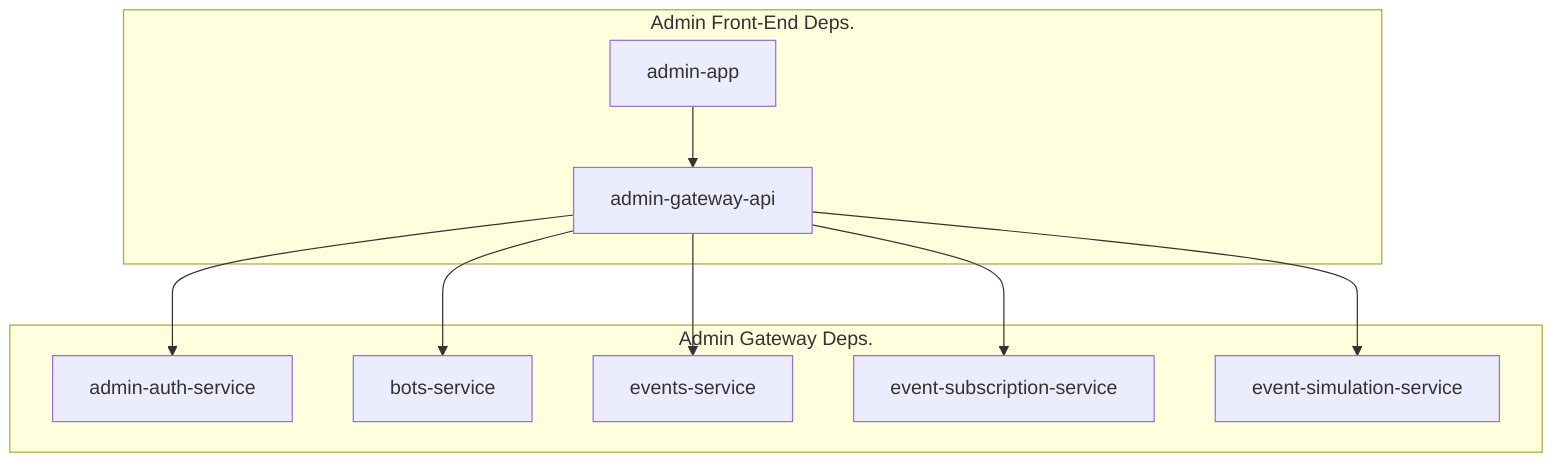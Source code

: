 graph TD
  subgraph Admin Front-End Deps.
    admin-app --> admin-gateway-api
  end

  subgraph Admin Gateway Deps.
    admin-gateway-api --> admin-auth-service
    admin-gateway-api --> bots-service
    admin-gateway-api --> events-service
    admin-gateway-api --> event-subscription-service
    admin-gateway-api --> event-simulation-service
  end